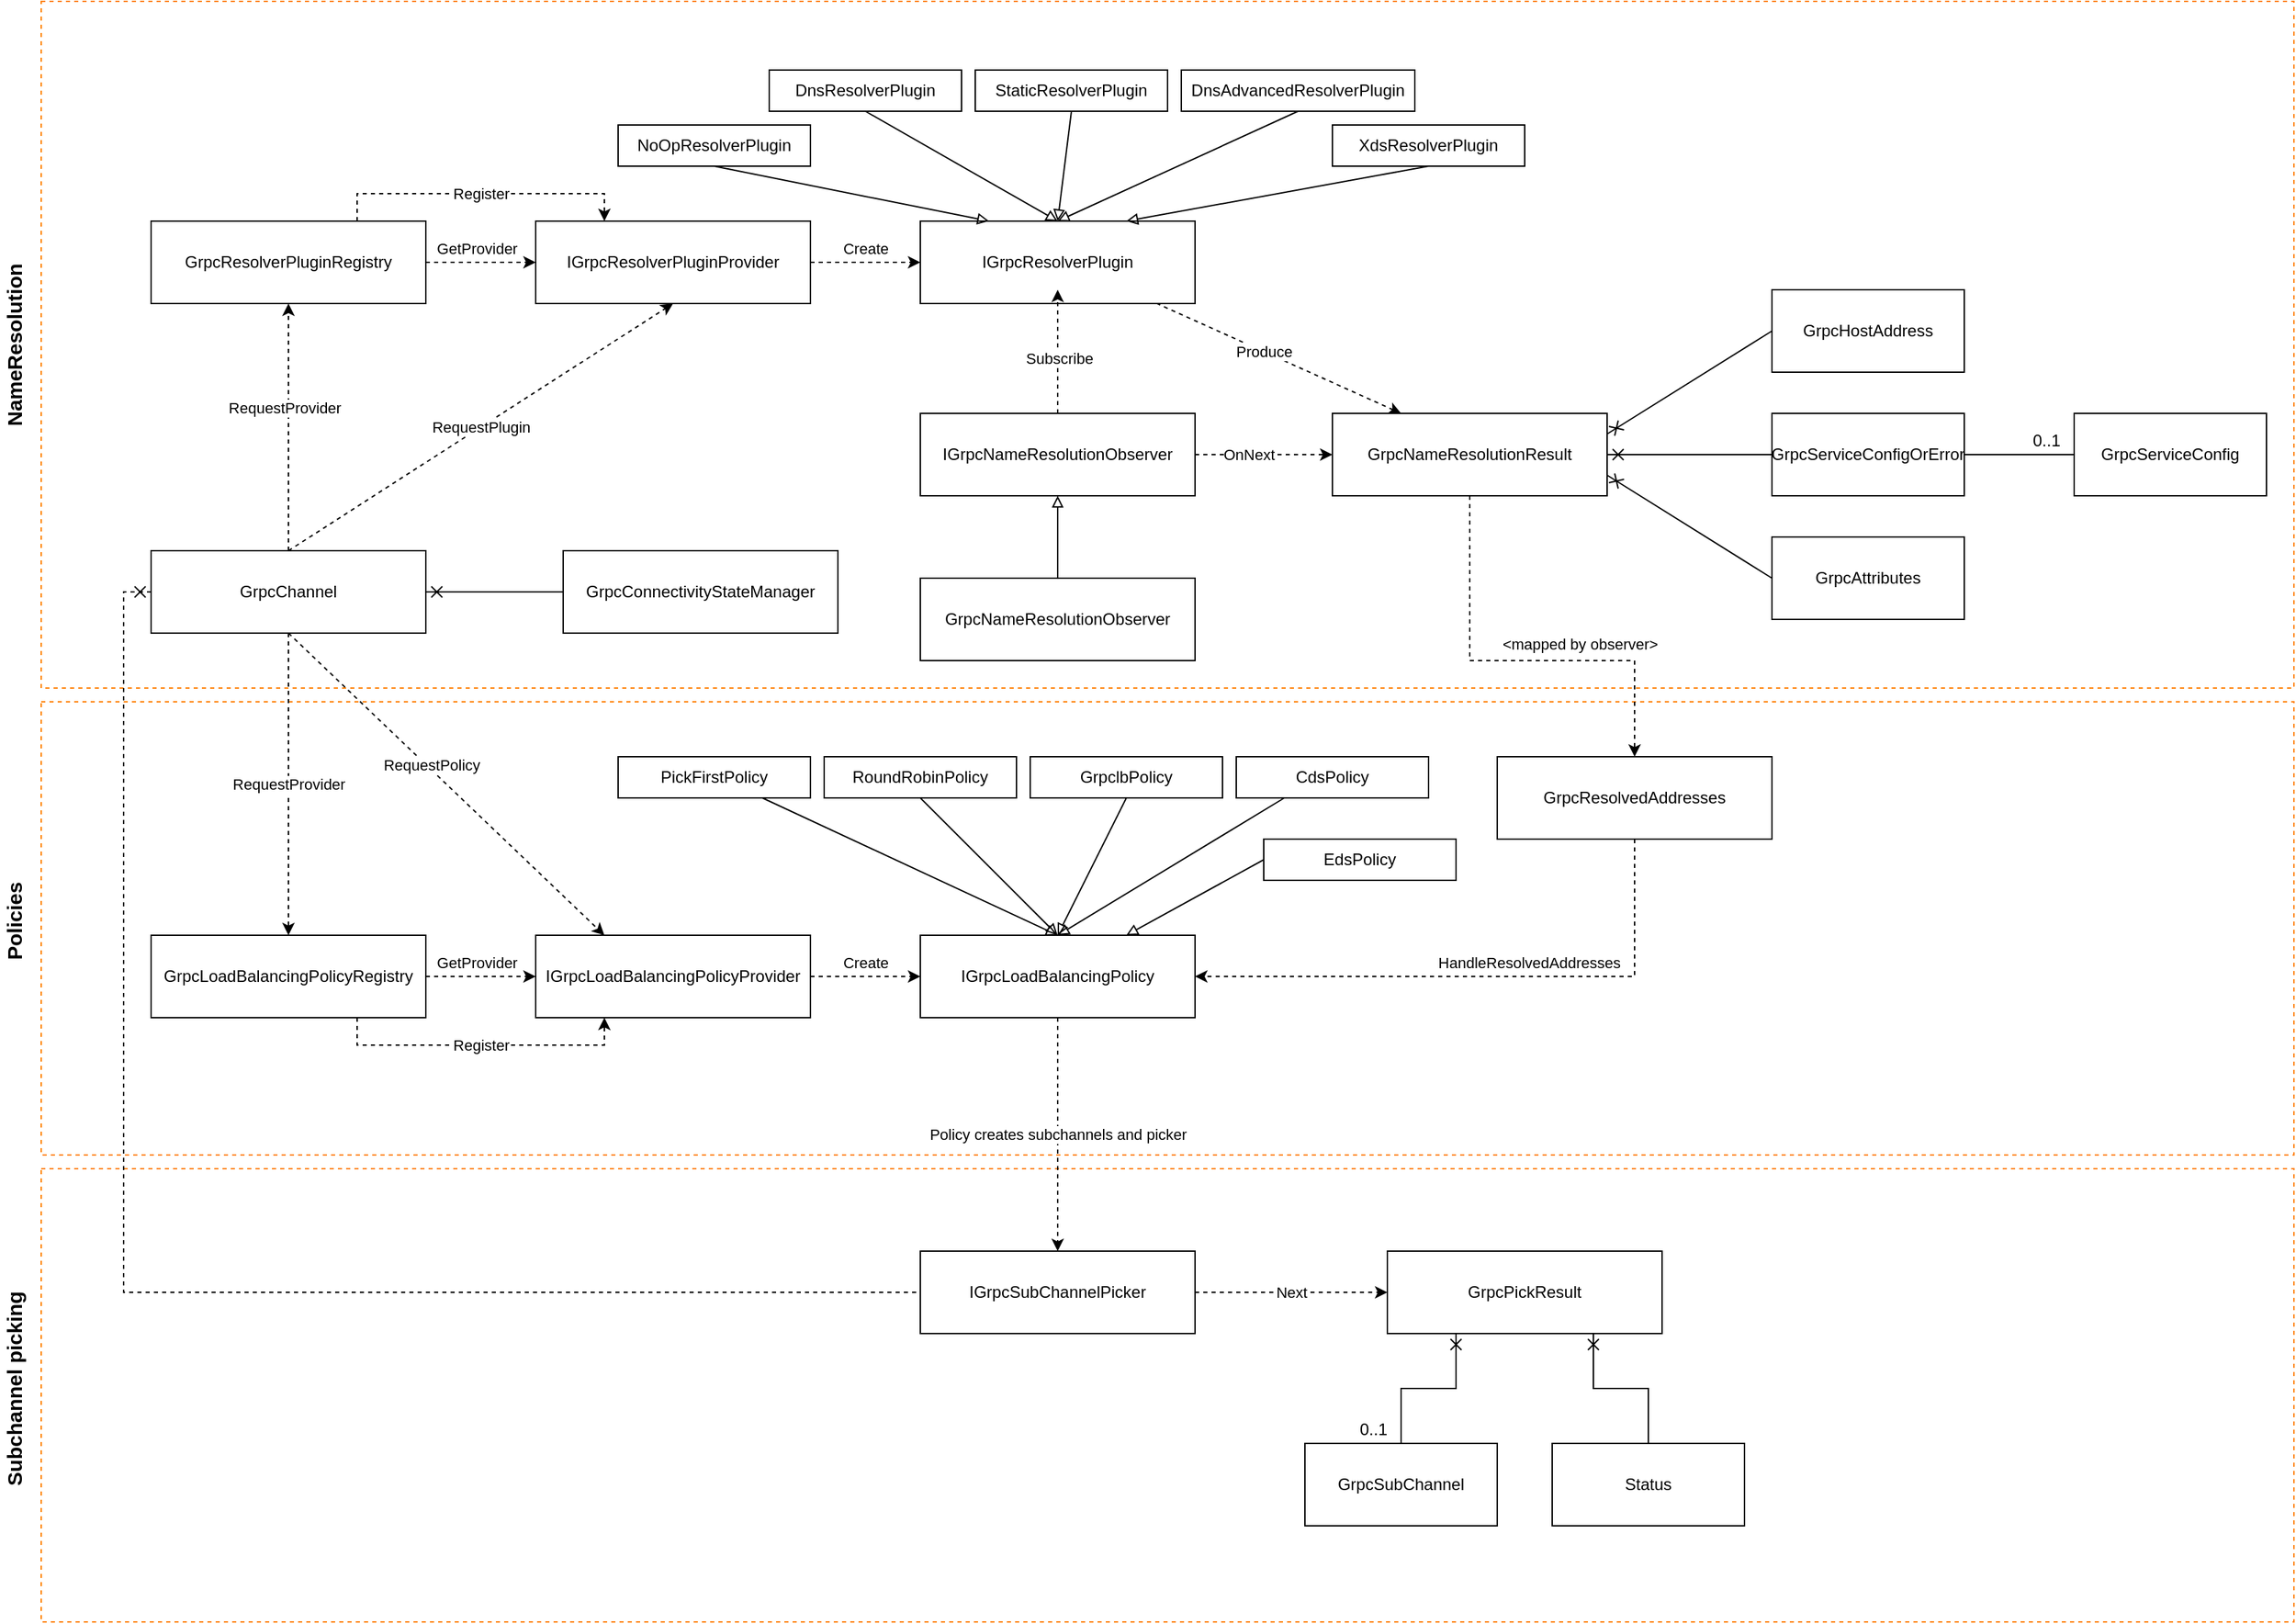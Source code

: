 <mxfile version="13.1.1" type="device"><diagram id="mDRMkllSYx9BvZ4TWgU-" name="Page-1"><mxGraphModel dx="1822" dy="1145" grid="1" gridSize="10" guides="1" tooltips="1" connect="1" arrows="1" fold="1" page="0" pageScale="1" pageWidth="850" pageHeight="1100" math="0" shadow="0"><root><mxCell id="0"/><mxCell id="xS7kCqJAVx7TMGzJWk80-14" value="Untitled Layer" style="locked=1;" parent="0"/><mxCell id="xS7kCqJAVx7TMGzJWk80-15" value="" style="rounded=0;whiteSpace=wrap;html=1;fillColor=none;strokeColor=#FF8000;dashed=1;strokeWidth=1;" parent="xS7kCqJAVx7TMGzJWk80-14" vertex="1"><mxGeometry x="-220" y="-190" width="1640" height="500" as="geometry"/></mxCell><mxCell id="xS7kCqJAVx7TMGzJWk80-16" value="" style="rounded=0;whiteSpace=wrap;html=1;fillColor=none;strokeColor=#FF8000;dashed=1;strokeWidth=1;" parent="xS7kCqJAVx7TMGzJWk80-14" vertex="1"><mxGeometry x="-220" y="320" width="1640" height="330" as="geometry"/></mxCell><mxCell id="xS7kCqJAVx7TMGzJWk80-17" value="" style="rounded=0;whiteSpace=wrap;html=1;fillColor=none;strokeColor=#FF8000;dashed=1;strokeWidth=1;" parent="xS7kCqJAVx7TMGzJWk80-14" vertex="1"><mxGeometry x="-220" y="660" width="1640" height="330" as="geometry"/></mxCell><mxCell id="BM9z6h3Z8P-JU5TLC-m_-3" value="NameResolution" style="text;html=1;strokeColor=none;fillColor=none;align=center;verticalAlign=middle;whiteSpace=wrap;rounded=0;dashed=1;rotation=-90;strokeWidth=1;fontSize=15;fontStyle=1" vertex="1" parent="xS7kCqJAVx7TMGzJWk80-14"><mxGeometry x="-330" y="50" width="180" height="20" as="geometry"/></mxCell><mxCell id="BM9z6h3Z8P-JU5TLC-m_-4" value="Policies" style="text;html=1;strokeColor=none;fillColor=none;align=center;verticalAlign=middle;whiteSpace=wrap;rounded=0;dashed=1;rotation=-90;strokeWidth=1;fontSize=15;fontStyle=1" vertex="1" parent="xS7kCqJAVx7TMGzJWk80-14"><mxGeometry x="-297.5" y="470" width="115" height="20" as="geometry"/></mxCell><mxCell id="BM9z6h3Z8P-JU5TLC-m_-5" value="Subchannel picking" style="text;html=1;strokeColor=none;fillColor=none;align=center;verticalAlign=middle;whiteSpace=wrap;rounded=0;dashed=1;rotation=-90;strokeWidth=1;fontSize=15;fontStyle=1" vertex="1" parent="xS7kCqJAVx7TMGzJWk80-14"><mxGeometry x="-325" y="810" width="170" height="20" as="geometry"/></mxCell><mxCell id="1" style="locked=1;" parent="0"/><mxCell id="B-qbG9qKxY0dz72HAixv-15" value="Produce" style="rounded=0;orthogonalLoop=1;jettySize=auto;html=1;exitX=0.75;exitY=1;exitDx=0;exitDy=0;entryX=0.25;entryY=0;entryDx=0;entryDy=0;dashed=1;" parent="1" target="B-qbG9qKxY0dz72HAixv-11" edge="1"><mxGeometry relative="1" as="geometry"><mxPoint x="570" y="20" as="sourcePoint"/></mxGeometry></mxCell><mxCell id="B-qbG9qKxY0dz72HAixv-1" value="IGrpcResolverPlugin" style="rounded=0;whiteSpace=wrap;html=1;" parent="1" vertex="1"><mxGeometry x="420" y="-30" width="200" height="60" as="geometry"/></mxCell><mxCell id="B-qbG9qKxY0dz72HAixv-9" style="edgeStyle=orthogonalEdgeStyle;rounded=0;orthogonalLoop=1;jettySize=auto;html=1;exitX=0.5;exitY=0;exitDx=0;exitDy=0;entryX=0.5;entryY=1;entryDx=0;entryDy=0;dashed=1;" parent="1" source="B-qbG9qKxY0dz72HAixv-2" edge="1"><mxGeometry relative="1" as="geometry"><mxPoint x="520" y="20" as="targetPoint"/></mxGeometry></mxCell><mxCell id="B-qbG9qKxY0dz72HAixv-10" value="Subscribe" style="edgeLabel;html=1;align=center;verticalAlign=middle;resizable=0;points=[];" parent="B-qbG9qKxY0dz72HAixv-9" vertex="1" connectable="0"><mxGeometry x="0.267" y="2" relative="1" as="geometry"><mxPoint x="2" y="17" as="offset"/></mxGeometry></mxCell><mxCell id="B-qbG9qKxY0dz72HAixv-13" style="edgeStyle=orthogonalEdgeStyle;rounded=0;orthogonalLoop=1;jettySize=auto;html=1;exitX=1;exitY=0.5;exitDx=0;exitDy=0;entryX=0;entryY=0.5;entryDx=0;entryDy=0;dashed=1;" parent="1" source="B-qbG9qKxY0dz72HAixv-2" target="B-qbG9qKxY0dz72HAixv-11" edge="1"><mxGeometry relative="1" as="geometry"/></mxCell><mxCell id="B-qbG9qKxY0dz72HAixv-14" value="OnNext" style="edgeLabel;html=1;align=center;verticalAlign=middle;resizable=0;points=[];" parent="B-qbG9qKxY0dz72HAixv-13" vertex="1" connectable="0"><mxGeometry x="-0.22" relative="1" as="geometry"><mxPoint as="offset"/></mxGeometry></mxCell><mxCell id="B-qbG9qKxY0dz72HAixv-2" value="IGrpcNameResolutionObserver" style="rounded=0;whiteSpace=wrap;html=1;" parent="1" vertex="1"><mxGeometry x="420" y="110" width="200" height="60" as="geometry"/></mxCell><mxCell id="B-qbG9qKxY0dz72HAixv-4" value="Create" style="edgeStyle=orthogonalEdgeStyle;rounded=0;orthogonalLoop=1;jettySize=auto;html=1;exitX=1;exitY=0.5;exitDx=0;exitDy=0;entryX=0;entryY=0.5;entryDx=0;entryDy=0;dashed=1;" parent="1" source="B-qbG9qKxY0dz72HAixv-3" target="B-qbG9qKxY0dz72HAixv-1" edge="1"><mxGeometry y="10" relative="1" as="geometry"><mxPoint as="offset"/></mxGeometry></mxCell><mxCell id="B-qbG9qKxY0dz72HAixv-3" value="IGrpcResolverPluginProvider" style="rounded=0;whiteSpace=wrap;html=1;" parent="1" vertex="1"><mxGeometry x="140" y="-30" width="200" height="60" as="geometry"/></mxCell><mxCell id="B-qbG9qKxY0dz72HAixv-22" style="rounded=0;orthogonalLoop=1;jettySize=auto;html=1;exitX=0.5;exitY=1;exitDx=0;exitDy=0;entryX=0.5;entryY=0;entryDx=0;entryDy=0;edgeStyle=orthogonalEdgeStyle;dashed=1;" parent="1" source="B-qbG9qKxY0dz72HAixv-11" target="BM9z6h3Z8P-JU5TLC-m_-1" edge="1"><mxGeometry relative="1" as="geometry"><Array as="points"><mxPoint x="820" y="290"/><mxPoint x="940" y="290"/></Array></mxGeometry></mxCell><mxCell id="B-qbG9qKxY0dz72HAixv-23" value="&amp;lt;mapped by observer&amp;gt;" style="edgeLabel;html=1;align=center;verticalAlign=middle;resizable=0;points=[];" parent="B-qbG9qKxY0dz72HAixv-22" vertex="1" connectable="0"><mxGeometry x="0.413" y="1" relative="1" as="geometry"><mxPoint x="-18.76" y="-11" as="offset"/></mxGeometry></mxCell><mxCell id="B-qbG9qKxY0dz72HAixv-44" style="edgeStyle=none;rounded=0;orthogonalLoop=1;jettySize=auto;html=1;exitX=1;exitY=0.5;exitDx=0;exitDy=0;entryX=0;entryY=0.5;entryDx=0;entryDy=0;endArrow=none;endFill=0;startArrow=cross;startFill=0;" parent="1" source="B-qbG9qKxY0dz72HAixv-11" target="B-qbG9qKxY0dz72HAixv-40" edge="1"><mxGeometry relative="1" as="geometry"/></mxCell><mxCell id="B-qbG9qKxY0dz72HAixv-11" value="GrpcNameResolutionResult" style="rounded=0;whiteSpace=wrap;html=1;" parent="1" vertex="1"><mxGeometry x="720" y="110" width="200" height="60" as="geometry"/></mxCell><mxCell id="B-qbG9qKxY0dz72HAixv-19" value="Create" style="edgeStyle=orthogonalEdgeStyle;rounded=0;orthogonalLoop=1;jettySize=auto;html=1;exitX=1;exitY=0.5;exitDx=0;exitDy=0;dashed=1;" parent="1" source="B-qbG9qKxY0dz72HAixv-16" target="B-qbG9qKxY0dz72HAixv-17" edge="1"><mxGeometry y="10" relative="1" as="geometry"><mxPoint as="offset"/></mxGeometry></mxCell><mxCell id="B-qbG9qKxY0dz72HAixv-16" value="IGrpcLoadBalancingPolicyProvider" style="rounded=0;whiteSpace=wrap;html=1;" parent="1" vertex="1"><mxGeometry x="140" y="490" width="200" height="60" as="geometry"/></mxCell><mxCell id="B-qbG9qKxY0dz72HAixv-21" value="Next" style="edgeStyle=orthogonalEdgeStyle;rounded=0;orthogonalLoop=1;jettySize=auto;html=1;exitX=1;exitY=0.5;exitDx=0;exitDy=0;entryX=0;entryY=0.5;entryDx=0;entryDy=0;dashed=1;" parent="1" source="xS7kCqJAVx7TMGzJWk80-3" target="B-qbG9qKxY0dz72HAixv-20" edge="1"><mxGeometry relative="1" as="geometry"/></mxCell><mxCell id="xS7kCqJAVx7TMGzJWk80-11" value="Policy creates subchannels and picker" style="edgeStyle=orthogonalEdgeStyle;rounded=0;orthogonalLoop=1;jettySize=auto;html=1;exitX=0.5;exitY=1;exitDx=0;exitDy=0;startArrow=none;startFill=0;endArrow=classic;endFill=1;dashed=1;" parent="1" source="B-qbG9qKxY0dz72HAixv-17" target="xS7kCqJAVx7TMGzJWk80-3" edge="1"><mxGeometry relative="1" as="geometry"/></mxCell><mxCell id="B-qbG9qKxY0dz72HAixv-17" value="IGrpcLoadBalancingPolicy" style="rounded=0;whiteSpace=wrap;html=1;" parent="1" vertex="1"><mxGeometry x="420" y="490" width="200" height="60" as="geometry"/></mxCell><mxCell id="xS7kCqJAVx7TMGzJWk80-8" style="edgeStyle=orthogonalEdgeStyle;rounded=0;orthogonalLoop=1;jettySize=auto;html=1;exitX=0.25;exitY=1;exitDx=0;exitDy=0;entryX=0.5;entryY=0;entryDx=0;entryDy=0;startArrow=cross;startFill=0;endArrow=none;endFill=0;" parent="1" source="B-qbG9qKxY0dz72HAixv-20" target="xS7kCqJAVx7TMGzJWk80-5" edge="1"><mxGeometry relative="1" as="geometry"/></mxCell><mxCell id="xS7kCqJAVx7TMGzJWk80-9" style="edgeStyle=orthogonalEdgeStyle;rounded=0;orthogonalLoop=1;jettySize=auto;html=1;exitX=0.75;exitY=1;exitDx=0;exitDy=0;entryX=0.5;entryY=0;entryDx=0;entryDy=0;startArrow=cross;startFill=0;endArrow=none;endFill=0;" parent="1" source="B-qbG9qKxY0dz72HAixv-20" target="xS7kCqJAVx7TMGzJWk80-6" edge="1"><mxGeometry relative="1" as="geometry"/></mxCell><mxCell id="B-qbG9qKxY0dz72HAixv-20" value="GrpcPickResult" style="rounded=0;whiteSpace=wrap;html=1;" parent="1" vertex="1"><mxGeometry x="760" y="720" width="200" height="60" as="geometry"/></mxCell><mxCell id="B-qbG9qKxY0dz72HAixv-27" value="GetProvider" style="edgeStyle=orthogonalEdgeStyle;rounded=0;orthogonalLoop=1;jettySize=auto;html=1;exitX=1;exitY=0.5;exitDx=0;exitDy=0;entryX=0;entryY=0.5;entryDx=0;entryDy=0;dashed=1;" parent="1" source="B-qbG9qKxY0dz72HAixv-24" target="B-qbG9qKxY0dz72HAixv-3" edge="1"><mxGeometry x="-0.077" y="10" relative="1" as="geometry"><mxPoint as="offset"/></mxGeometry></mxCell><mxCell id="B-qbG9qKxY0dz72HAixv-24" value="GrpcResolverPluginRegistry" style="rounded=0;whiteSpace=wrap;html=1;" parent="1" vertex="1"><mxGeometry x="-140" y="-30" width="200" height="60" as="geometry"/></mxCell><mxCell id="B-qbG9qKxY0dz72HAixv-26" value="GetProvider" style="edgeStyle=orthogonalEdgeStyle;rounded=0;orthogonalLoop=1;jettySize=auto;html=1;exitX=1;exitY=0.5;exitDx=0;exitDy=0;entryX=0;entryY=0.5;entryDx=0;entryDy=0;dashed=1;" parent="1" source="B-qbG9qKxY0dz72HAixv-25" target="B-qbG9qKxY0dz72HAixv-16" edge="1"><mxGeometry x="-0.077" y="10" relative="1" as="geometry"><mxPoint as="offset"/></mxGeometry></mxCell><mxCell id="B-qbG9qKxY0dz72HAixv-28" value="Register" style="edgeStyle=orthogonalEdgeStyle;rounded=0;orthogonalLoop=1;jettySize=auto;html=1;exitX=0.75;exitY=1;exitDx=0;exitDy=0;entryX=0.25;entryY=1;entryDx=0;entryDy=0;dashed=1;" parent="1" source="B-qbG9qKxY0dz72HAixv-25" target="B-qbG9qKxY0dz72HAixv-16" edge="1"><mxGeometry relative="1" as="geometry"/></mxCell><mxCell id="B-qbG9qKxY0dz72HAixv-25" value="GrpcLoadBalancingPolicyRegistry" style="rounded=0;whiteSpace=wrap;html=1;" parent="1" vertex="1"><mxGeometry x="-140" y="490" width="200" height="60" as="geometry"/></mxCell><mxCell id="B-qbG9qKxY0dz72HAixv-34" style="rounded=0;orthogonalLoop=1;jettySize=auto;html=1;exitX=0.5;exitY=1;exitDx=0;exitDy=0;entryX=0.25;entryY=0;entryDx=0;entryDy=0;endArrow=block;endFill=0;" parent="1" source="B-qbG9qKxY0dz72HAixv-29" target="B-qbG9qKxY0dz72HAixv-1" edge="1"><mxGeometry relative="1" as="geometry"/></mxCell><mxCell id="B-qbG9qKxY0dz72HAixv-29" value="NoOpResolverPlugin" style="rounded=0;whiteSpace=wrap;html=1;" parent="1" vertex="1"><mxGeometry x="200" y="-100" width="140" height="30" as="geometry"/></mxCell><mxCell id="B-qbG9qKxY0dz72HAixv-35" style="edgeStyle=none;rounded=0;orthogonalLoop=1;jettySize=auto;html=1;exitX=0.5;exitY=1;exitDx=0;exitDy=0;endArrow=block;endFill=0;" parent="1" source="B-qbG9qKxY0dz72HAixv-30" edge="1"><mxGeometry relative="1" as="geometry"><mxPoint x="520" y="-30" as="targetPoint"/></mxGeometry></mxCell><mxCell id="B-qbG9qKxY0dz72HAixv-30" value="DnsResolverPlugin" style="rounded=0;whiteSpace=wrap;html=1;" parent="1" vertex="1"><mxGeometry x="310" y="-140" width="140" height="30" as="geometry"/></mxCell><mxCell id="B-qbG9qKxY0dz72HAixv-36" style="edgeStyle=none;rounded=0;orthogonalLoop=1;jettySize=auto;html=1;exitX=0.5;exitY=1;exitDx=0;exitDy=0;entryX=0.5;entryY=0;entryDx=0;entryDy=0;endArrow=block;endFill=0;" parent="1" source="B-qbG9qKxY0dz72HAixv-31" target="B-qbG9qKxY0dz72HAixv-1" edge="1"><mxGeometry relative="1" as="geometry"/></mxCell><mxCell id="B-qbG9qKxY0dz72HAixv-31" value="StaticResolverPlugin" style="rounded=0;whiteSpace=wrap;html=1;" parent="1" vertex="1"><mxGeometry x="460" y="-140" width="140" height="30" as="geometry"/></mxCell><mxCell id="B-qbG9qKxY0dz72HAixv-37" style="edgeStyle=none;rounded=0;orthogonalLoop=1;jettySize=auto;html=1;exitX=0.5;exitY=1;exitDx=0;exitDy=0;endArrow=block;endFill=0;" parent="1" source="B-qbG9qKxY0dz72HAixv-32" edge="1"><mxGeometry relative="1" as="geometry"><mxPoint x="520" y="-30" as="targetPoint"/></mxGeometry></mxCell><mxCell id="B-qbG9qKxY0dz72HAixv-32" value="DnsAdvancedResolverPlugin" style="rounded=0;whiteSpace=wrap;html=1;" parent="1" vertex="1"><mxGeometry x="610" y="-140" width="170" height="30" as="geometry"/></mxCell><mxCell id="B-qbG9qKxY0dz72HAixv-38" style="edgeStyle=none;rounded=0;orthogonalLoop=1;jettySize=auto;html=1;exitX=0.5;exitY=1;exitDx=0;exitDy=0;endArrow=block;endFill=0;entryX=0.75;entryY=0;entryDx=0;entryDy=0;" parent="1" source="B-qbG9qKxY0dz72HAixv-33" target="B-qbG9qKxY0dz72HAixv-1" edge="1"><mxGeometry relative="1" as="geometry"><mxPoint x="520" y="-30" as="targetPoint"/></mxGeometry></mxCell><mxCell id="B-qbG9qKxY0dz72HAixv-33" value="XdsResolverPlugin" style="rounded=0;whiteSpace=wrap;html=1;" parent="1" vertex="1"><mxGeometry x="720" y="-100" width="140" height="30" as="geometry"/></mxCell><mxCell id="B-qbG9qKxY0dz72HAixv-43" style="edgeStyle=none;rounded=0;orthogonalLoop=1;jettySize=auto;html=1;exitX=0;exitY=0.5;exitDx=0;exitDy=0;entryX=1;entryY=0.25;entryDx=0;entryDy=0;endArrow=cross;endFill=0;startArrow=none;startFill=0;" parent="1" source="B-qbG9qKxY0dz72HAixv-39" target="B-qbG9qKxY0dz72HAixv-11" edge="1"><mxGeometry relative="1" as="geometry"><Array as="points"/></mxGeometry></mxCell><mxCell id="B-qbG9qKxY0dz72HAixv-39" value="GrpcHostAddress" style="rounded=0;whiteSpace=wrap;html=1;" parent="1" vertex="1"><mxGeometry x="1040" y="20" width="140" height="60" as="geometry"/></mxCell><mxCell id="B-qbG9qKxY0dz72HAixv-59" style="edgeStyle=none;rounded=0;orthogonalLoop=1;jettySize=auto;html=1;exitX=1;exitY=0.5;exitDx=0;exitDy=0;startArrow=none;startFill=0;endArrow=none;endFill=0;" parent="1" source="B-qbG9qKxY0dz72HAixv-40" target="B-qbG9qKxY0dz72HAixv-58" edge="1"><mxGeometry relative="1" as="geometry"/></mxCell><mxCell id="B-qbG9qKxY0dz72HAixv-40" value="GrpcServiceConfigOrError" style="rounded=0;whiteSpace=wrap;html=1;" parent="1" vertex="1"><mxGeometry x="1040" y="110" width="140" height="60" as="geometry"/></mxCell><mxCell id="B-qbG9qKxY0dz72HAixv-45" style="edgeStyle=none;rounded=0;orthogonalLoop=1;jettySize=auto;html=1;exitX=0;exitY=0.5;exitDx=0;exitDy=0;entryX=1;entryY=0.75;entryDx=0;entryDy=0;endArrow=cross;endFill=0;" parent="1" source="B-qbG9qKxY0dz72HAixv-41" target="B-qbG9qKxY0dz72HAixv-11" edge="1"><mxGeometry relative="1" as="geometry"/></mxCell><mxCell id="B-qbG9qKxY0dz72HAixv-41" value="GrpcAttributes" style="rounded=0;whiteSpace=wrap;html=1;" parent="1" vertex="1"><mxGeometry x="1040" y="200" width="140" height="60" as="geometry"/></mxCell><mxCell id="B-qbG9qKxY0dz72HAixv-51" style="edgeStyle=none;rounded=0;orthogonalLoop=1;jettySize=auto;html=1;exitX=0.5;exitY=0;exitDx=0;exitDy=0;entryX=0.5;entryY=1;entryDx=0;entryDy=0;dashed=1;startArrow=none;startFill=0;endArrow=classic;endFill=1;" parent="1" source="B-qbG9qKxY0dz72HAixv-49" target="B-qbG9qKxY0dz72HAixv-24" edge="1"><mxGeometry relative="1" as="geometry"/></mxCell><mxCell id="B-qbG9qKxY0dz72HAixv-52" value="RequestProvider" style="edgeLabel;html=1;align=center;verticalAlign=middle;resizable=0;points=[];" parent="B-qbG9qKxY0dz72HAixv-51" vertex="1" connectable="0"><mxGeometry x="0.157" y="3" relative="1" as="geometry"><mxPoint as="offset"/></mxGeometry></mxCell><mxCell id="B-qbG9qKxY0dz72HAixv-53" value="RequestProvider" style="edgeStyle=none;rounded=0;orthogonalLoop=1;jettySize=auto;html=1;exitX=0.5;exitY=1;exitDx=0;exitDy=0;entryX=0.5;entryY=0;entryDx=0;entryDy=0;dashed=1;startArrow=none;startFill=0;endArrow=classic;endFill=1;" parent="1" source="B-qbG9qKxY0dz72HAixv-49" target="B-qbG9qKxY0dz72HAixv-25" edge="1"><mxGeometry relative="1" as="geometry"/></mxCell><mxCell id="B-qbG9qKxY0dz72HAixv-78" value="RequestPlugin" style="edgeStyle=none;rounded=0;orthogonalLoop=1;jettySize=auto;html=1;exitX=0.5;exitY=0;exitDx=0;exitDy=0;entryX=0.5;entryY=1;entryDx=0;entryDy=0;startArrow=none;startFill=0;endArrow=classic;endFill=1;dashed=1;" parent="1" source="B-qbG9qKxY0dz72HAixv-49" target="B-qbG9qKxY0dz72HAixv-3" edge="1"><mxGeometry relative="1" as="geometry"/></mxCell><mxCell id="B-qbG9qKxY0dz72HAixv-80" style="edgeStyle=none;rounded=0;orthogonalLoop=1;jettySize=auto;html=1;exitX=0.5;exitY=1;exitDx=0;exitDy=0;entryX=0.25;entryY=0;entryDx=0;entryDy=0;dashed=1;startArrow=none;startFill=0;endArrow=classic;endFill=1;" parent="1" source="B-qbG9qKxY0dz72HAixv-49" target="B-qbG9qKxY0dz72HAixv-16" edge="1"><mxGeometry relative="1" as="geometry"/></mxCell><mxCell id="B-qbG9qKxY0dz72HAixv-81" value="RequestPolicy" style="edgeLabel;html=1;align=center;verticalAlign=middle;resizable=0;points=[];" parent="B-qbG9qKxY0dz72HAixv-80" vertex="1" connectable="0"><mxGeometry x="-0.113" y="2" relative="1" as="geometry"><mxPoint as="offset"/></mxGeometry></mxCell><mxCell id="xS7kCqJAVx7TMGzJWk80-2" style="edgeStyle=orthogonalEdgeStyle;rounded=0;orthogonalLoop=1;jettySize=auto;html=1;exitX=1;exitY=0.5;exitDx=0;exitDy=0;entryX=0;entryY=0.5;entryDx=0;entryDy=0;endArrow=none;endFill=0;startArrow=cross;startFill=0;" parent="1" source="B-qbG9qKxY0dz72HAixv-49" target="xS7kCqJAVx7TMGzJWk80-1" edge="1"><mxGeometry relative="1" as="geometry"/></mxCell><mxCell id="xS7kCqJAVx7TMGzJWk80-12" style="edgeStyle=orthogonalEdgeStyle;rounded=0;orthogonalLoop=1;jettySize=auto;html=1;exitX=0;exitY=0.5;exitDx=0;exitDy=0;entryX=0;entryY=0.5;entryDx=0;entryDy=0;dashed=1;startArrow=cross;startFill=0;endArrow=none;endFill=0;" parent="1" source="B-qbG9qKxY0dz72HAixv-49" target="xS7kCqJAVx7TMGzJWk80-3" edge="1"><mxGeometry relative="1" as="geometry"/></mxCell><mxCell id="B-qbG9qKxY0dz72HAixv-49" value="GrpcChannel" style="rounded=0;whiteSpace=wrap;html=1;" parent="1" vertex="1"><mxGeometry x="-140" y="210" width="200" height="60" as="geometry"/></mxCell><mxCell id="B-qbG9qKxY0dz72HAixv-57" style="edgeStyle=none;rounded=0;orthogonalLoop=1;jettySize=auto;html=1;exitX=0.5;exitY=0;exitDx=0;exitDy=0;entryX=0.5;entryY=1;entryDx=0;entryDy=0;startArrow=none;startFill=0;endArrow=block;endFill=0;" parent="1" source="B-qbG9qKxY0dz72HAixv-54" target="B-qbG9qKxY0dz72HAixv-2" edge="1"><mxGeometry relative="1" as="geometry"/></mxCell><mxCell id="B-qbG9qKxY0dz72HAixv-54" value="GrpcNameResolutionObserver" style="rounded=0;whiteSpace=wrap;html=1;" parent="1" vertex="1"><mxGeometry x="420" y="230" width="200" height="60" as="geometry"/></mxCell><mxCell id="B-qbG9qKxY0dz72HAixv-58" value="GrpcServiceConfig" style="rounded=0;whiteSpace=wrap;html=1;" parent="1" vertex="1"><mxGeometry x="1260" y="110" width="140" height="60" as="geometry"/></mxCell><mxCell id="B-qbG9qKxY0dz72HAixv-60" value="0..1" style="text;html=1;strokeColor=none;fillColor=none;align=center;verticalAlign=middle;whiteSpace=wrap;rounded=0;" parent="1" vertex="1"><mxGeometry x="1220" y="120" width="40" height="20" as="geometry"/></mxCell><mxCell id="B-qbG9qKxY0dz72HAixv-74" style="edgeStyle=none;rounded=0;orthogonalLoop=1;jettySize=auto;html=1;exitX=0.75;exitY=1;exitDx=0;exitDy=0;entryX=0.5;entryY=0;entryDx=0;entryDy=0;startArrow=none;startFill=0;endArrow=block;endFill=0;" parent="1" source="B-qbG9qKxY0dz72HAixv-61" target="B-qbG9qKxY0dz72HAixv-17" edge="1"><mxGeometry relative="1" as="geometry"/></mxCell><mxCell id="B-qbG9qKxY0dz72HAixv-61" value="PickFirstPolicy" style="rounded=0;whiteSpace=wrap;html=1;" parent="1" vertex="1"><mxGeometry x="200" y="360" width="140" height="30" as="geometry"/></mxCell><mxCell id="B-qbG9qKxY0dz72HAixv-73" style="edgeStyle=none;rounded=0;orthogonalLoop=1;jettySize=auto;html=1;exitX=0.5;exitY=1;exitDx=0;exitDy=0;entryX=0.5;entryY=0;entryDx=0;entryDy=0;startArrow=none;startFill=0;endArrow=block;endFill=0;" parent="1" source="B-qbG9qKxY0dz72HAixv-62" target="B-qbG9qKxY0dz72HAixv-17" edge="1"><mxGeometry relative="1" as="geometry"/></mxCell><mxCell id="B-qbG9qKxY0dz72HAixv-62" value="RoundRobinPolicy" style="rounded=0;whiteSpace=wrap;html=1;" parent="1" vertex="1"><mxGeometry x="350" y="360" width="140" height="30" as="geometry"/></mxCell><mxCell id="B-qbG9qKxY0dz72HAixv-72" style="edgeStyle=none;rounded=0;orthogonalLoop=1;jettySize=auto;html=1;exitX=0.25;exitY=1;exitDx=0;exitDy=0;startArrow=none;startFill=0;endArrow=block;endFill=0;" parent="1" source="B-qbG9qKxY0dz72HAixv-65" edge="1"><mxGeometry relative="1" as="geometry"><mxPoint x="520" y="490" as="targetPoint"/></mxGeometry></mxCell><mxCell id="B-qbG9qKxY0dz72HAixv-65" value="CdsPolicy" style="rounded=0;whiteSpace=wrap;html=1;" parent="1" vertex="1"><mxGeometry x="650" y="360" width="140" height="30" as="geometry"/></mxCell><mxCell id="B-qbG9qKxY0dz72HAixv-76" style="edgeStyle=none;rounded=0;orthogonalLoop=1;jettySize=auto;html=1;exitX=0;exitY=0.5;exitDx=0;exitDy=0;entryX=0.75;entryY=0;entryDx=0;entryDy=0;startArrow=none;startFill=0;endArrow=block;endFill=0;" parent="1" source="B-qbG9qKxY0dz72HAixv-66" target="B-qbG9qKxY0dz72HAixv-17" edge="1"><mxGeometry relative="1" as="geometry"/></mxCell><mxCell id="B-qbG9qKxY0dz72HAixv-66" value="EdsPolicy" style="rounded=0;whiteSpace=wrap;html=1;" parent="1" vertex="1"><mxGeometry x="670" y="420" width="140" height="30" as="geometry"/></mxCell><mxCell id="B-qbG9qKxY0dz72HAixv-75" style="edgeStyle=none;rounded=0;orthogonalLoop=1;jettySize=auto;html=1;exitX=0.5;exitY=1;exitDx=0;exitDy=0;entryX=0.5;entryY=0;entryDx=0;entryDy=0;startArrow=none;startFill=0;endArrow=block;endFill=0;" parent="1" source="B-qbG9qKxY0dz72HAixv-67" target="B-qbG9qKxY0dz72HAixv-17" edge="1"><mxGeometry relative="1" as="geometry"/></mxCell><mxCell id="B-qbG9qKxY0dz72HAixv-67" value="GrpclbPolicy" style="rounded=0;whiteSpace=wrap;html=1;" parent="1" vertex="1"><mxGeometry x="500" y="360" width="140" height="30" as="geometry"/></mxCell><mxCell id="B-qbG9qKxY0dz72HAixv-79" value="Register" style="edgeStyle=orthogonalEdgeStyle;rounded=0;orthogonalLoop=1;jettySize=auto;html=1;exitX=0.75;exitY=0;exitDx=0;exitDy=0;entryX=0.25;entryY=0;entryDx=0;entryDy=0;dashed=1;" parent="1" source="B-qbG9qKxY0dz72HAixv-24" target="B-qbG9qKxY0dz72HAixv-3" edge="1"><mxGeometry relative="1" as="geometry"><mxPoint x="20" y="560" as="sourcePoint"/><mxPoint x="250" y="560" as="targetPoint"/></mxGeometry></mxCell><mxCell id="xS7kCqJAVx7TMGzJWk80-1" value="GrpcConnectivityStateManager" style="rounded=0;whiteSpace=wrap;html=1;" parent="1" vertex="1"><mxGeometry x="160" y="210" width="200" height="60" as="geometry"/></mxCell><mxCell id="xS7kCqJAVx7TMGzJWk80-3" value="IGrpcSubChannelPicker" style="rounded=0;whiteSpace=wrap;html=1;" parent="1" vertex="1"><mxGeometry x="420" y="720" width="200" height="60" as="geometry"/></mxCell><mxCell id="xS7kCqJAVx7TMGzJWk80-5" value="GrpcSubChannel" style="rounded=0;whiteSpace=wrap;html=1;" parent="1" vertex="1"><mxGeometry x="700" y="860" width="140" height="60" as="geometry"/></mxCell><mxCell id="xS7kCqJAVx7TMGzJWk80-6" value="Status" style="rounded=0;whiteSpace=wrap;html=1;" parent="1" vertex="1"><mxGeometry x="880" y="860" width="140" height="60" as="geometry"/></mxCell><mxCell id="xS7kCqJAVx7TMGzJWk80-10" value="0..1" style="text;html=1;strokeColor=none;fillColor=none;align=center;verticalAlign=middle;whiteSpace=wrap;rounded=0;" parent="1" vertex="1"><mxGeometry x="730" y="840" width="40" height="20" as="geometry"/></mxCell><mxCell id="BM9z6h3Z8P-JU5TLC-m_-2" style="edgeStyle=orthogonalEdgeStyle;rounded=0;orthogonalLoop=1;jettySize=auto;html=1;exitX=0.5;exitY=1;exitDx=0;exitDy=0;entryX=1;entryY=0.5;entryDx=0;entryDy=0;dashed=1;" edge="1" parent="1" source="BM9z6h3Z8P-JU5TLC-m_-1" target="B-qbG9qKxY0dz72HAixv-17"><mxGeometry relative="1" as="geometry"/></mxCell><mxCell id="BM9z6h3Z8P-JU5TLC-m_-6" value="HandleResolvedAddresses" style="edgeLabel;html=1;align=center;verticalAlign=middle;resizable=0;points=[];" vertex="1" connectable="0" parent="BM9z6h3Z8P-JU5TLC-m_-2"><mxGeometry x="-0.27" y="3" relative="1" as="geometry"><mxPoint x="-24" y="-13" as="offset"/></mxGeometry></mxCell><mxCell id="BM9z6h3Z8P-JU5TLC-m_-1" value="GrpcResolvedAddresses" style="rounded=0;whiteSpace=wrap;html=1;" vertex="1" parent="1"><mxGeometry x="840" y="360" width="200" height="60" as="geometry"/></mxCell></root></mxGraphModel></diagram></mxfile>
